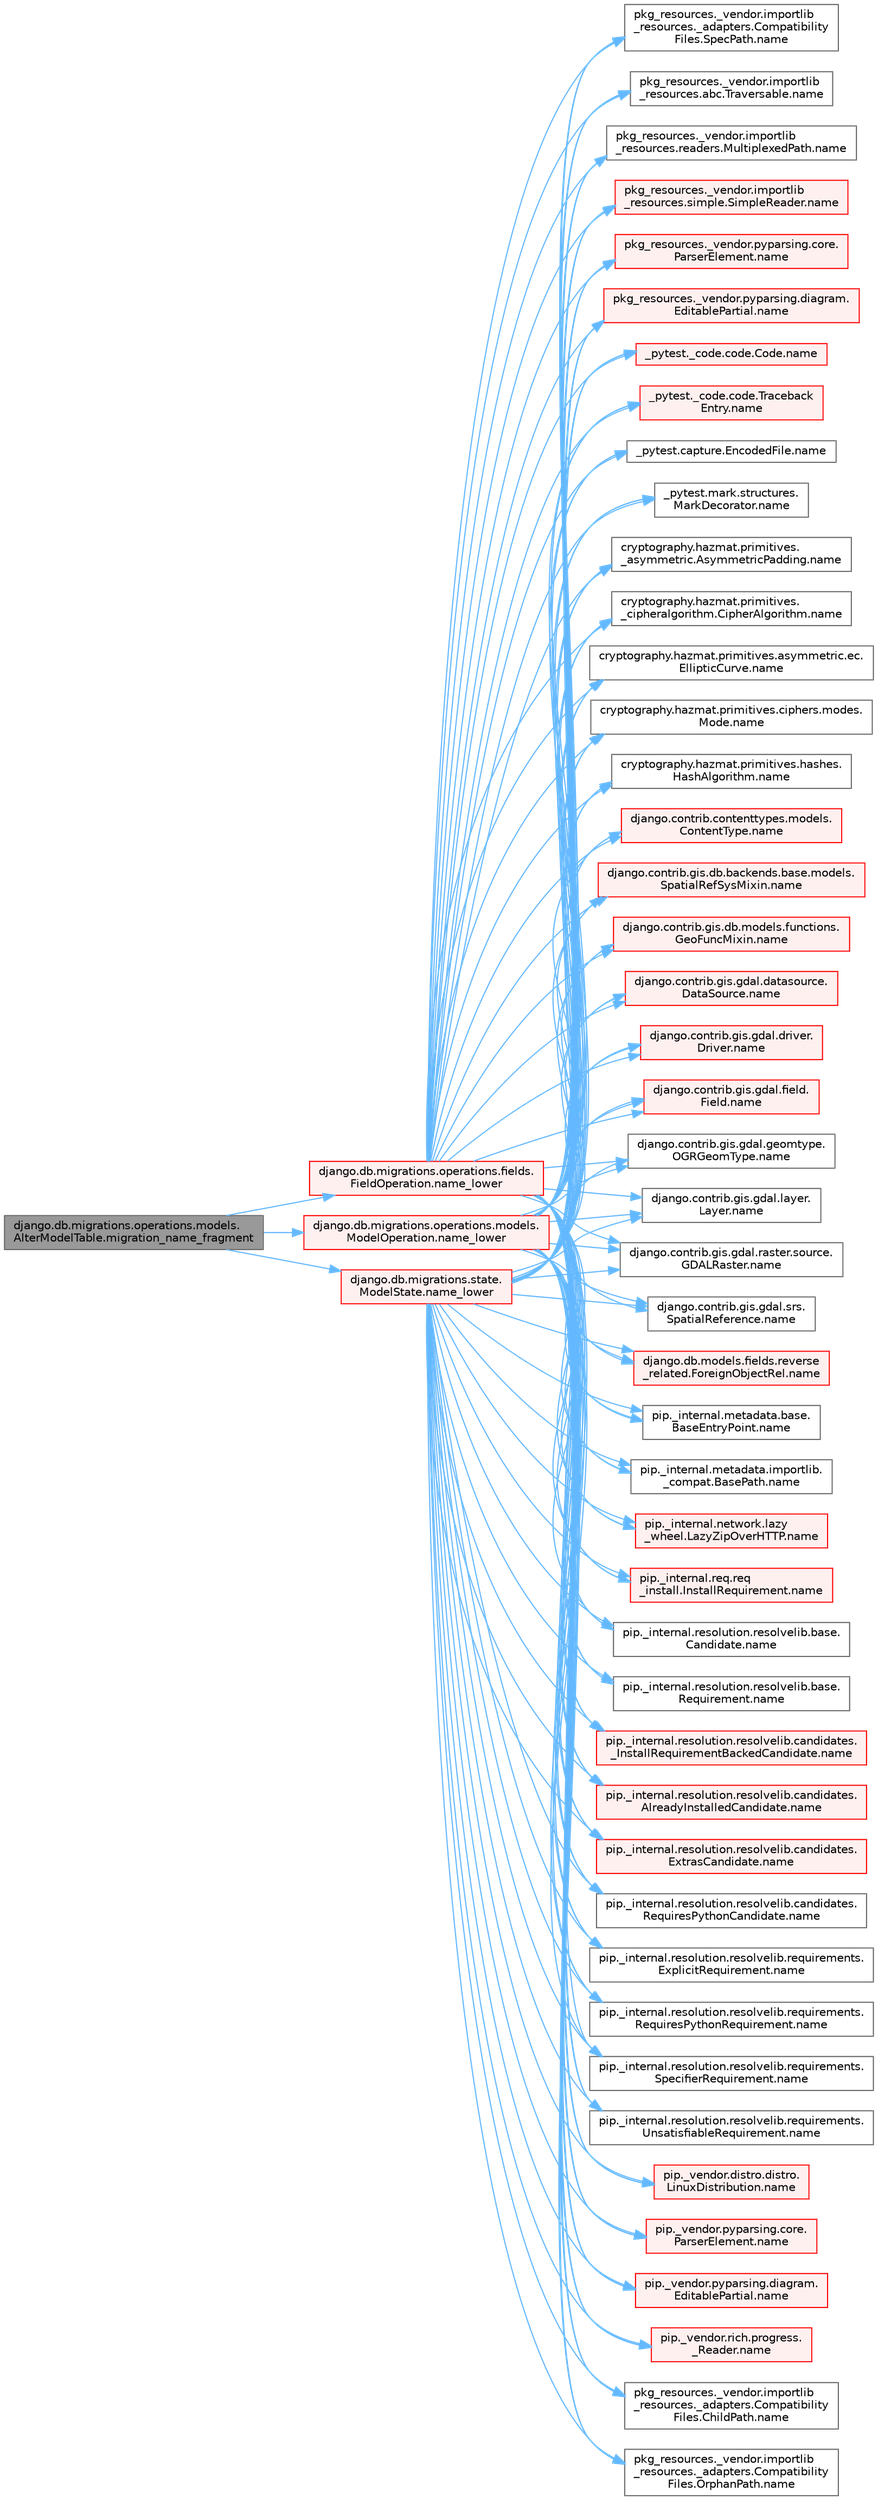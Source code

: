 digraph "django.db.migrations.operations.models.AlterModelTable.migration_name_fragment"
{
 // LATEX_PDF_SIZE
  bgcolor="transparent";
  edge [fontname=Helvetica,fontsize=10,labelfontname=Helvetica,labelfontsize=10];
  node [fontname=Helvetica,fontsize=10,shape=box,height=0.2,width=0.4];
  rankdir="LR";
  Node1 [id="Node000001",label="django.db.migrations.operations.models.\lAlterModelTable.migration_name_fragment",height=0.2,width=0.4,color="gray40", fillcolor="grey60", style="filled", fontcolor="black",tooltip=" "];
  Node1 -> Node2 [id="edge1_Node000001_Node000002",color="steelblue1",style="solid",tooltip=" "];
  Node2 [id="Node000002",label="django.db.migrations.operations.fields.\lFieldOperation.name_lower",height=0.2,width=0.4,color="red", fillcolor="#FFF0F0", style="filled",URL="$classdjango_1_1db_1_1migrations_1_1operations_1_1fields_1_1_field_operation.html#ac2169d25dc9050f0895864f38abc047d",tooltip=" "];
  Node2 -> Node3 [id="edge2_Node000002_Node000003",color="steelblue1",style="solid",tooltip=" "];
  Node3 [id="Node000003",label="_pytest._code.code.Code.name",height=0.2,width=0.4,color="red", fillcolor="#FFF0F0", style="filled",URL="$class__pytest_1_1__code_1_1code_1_1_code.html#a1f3cbc53ca6df4a1bab12183694b6e78",tooltip=" "];
  Node2 -> Node15 [id="edge3_Node000002_Node000015",color="steelblue1",style="solid",tooltip=" "];
  Node15 [id="Node000015",label="_pytest._code.code.Traceback\lEntry.name",height=0.2,width=0.4,color="red", fillcolor="#FFF0F0", style="filled",URL="$class__pytest_1_1__code_1_1code_1_1_traceback_entry.html#a106b95c0753f41669fbfb8ee4c11ad3d",tooltip=" "];
  Node2 -> Node17 [id="edge4_Node000002_Node000017",color="steelblue1",style="solid",tooltip=" "];
  Node17 [id="Node000017",label="_pytest.capture.EncodedFile.name",height=0.2,width=0.4,color="grey40", fillcolor="white", style="filled",URL="$class__pytest_1_1capture_1_1_encoded_file.html#a738c73b5de21c7261d9e51f71e4f0397",tooltip=" "];
  Node2 -> Node18 [id="edge5_Node000002_Node000018",color="steelblue1",style="solid",tooltip=" "];
  Node18 [id="Node000018",label="_pytest.mark.structures.\lMarkDecorator.name",height=0.2,width=0.4,color="grey40", fillcolor="white", style="filled",URL="$class__pytest_1_1mark_1_1structures_1_1_mark_decorator.html#ae8f66760cda125450e0e3bd38689c72f",tooltip=" "];
  Node2 -> Node19 [id="edge6_Node000002_Node000019",color="steelblue1",style="solid",tooltip=" "];
  Node19 [id="Node000019",label="cryptography.hazmat.primitives.\l_asymmetric.AsymmetricPadding.name",height=0.2,width=0.4,color="grey40", fillcolor="white", style="filled",URL="$classcryptography_1_1hazmat_1_1primitives_1_1__asymmetric_1_1_asymmetric_padding.html#a8f72e8284cb336861a873ed5ce0e39b5",tooltip=" "];
  Node2 -> Node20 [id="edge7_Node000002_Node000020",color="steelblue1",style="solid",tooltip=" "];
  Node20 [id="Node000020",label="cryptography.hazmat.primitives.\l_cipheralgorithm.CipherAlgorithm.name",height=0.2,width=0.4,color="grey40", fillcolor="white", style="filled",URL="$classcryptography_1_1hazmat_1_1primitives_1_1__cipheralgorithm_1_1_cipher_algorithm.html#a50567a5c3388450ab7aa883ab34a1ac7",tooltip=" "];
  Node2 -> Node21 [id="edge8_Node000002_Node000021",color="steelblue1",style="solid",tooltip=" "];
  Node21 [id="Node000021",label="cryptography.hazmat.primitives.asymmetric.ec.\lEllipticCurve.name",height=0.2,width=0.4,color="grey40", fillcolor="white", style="filled",URL="$classcryptography_1_1hazmat_1_1primitives_1_1asymmetric_1_1ec_1_1_elliptic_curve.html#a2775c4e945309a6c7ea33dace1698a60",tooltip=" "];
  Node2 -> Node22 [id="edge9_Node000002_Node000022",color="steelblue1",style="solid",tooltip=" "];
  Node22 [id="Node000022",label="cryptography.hazmat.primitives.ciphers.modes.\lMode.name",height=0.2,width=0.4,color="grey40", fillcolor="white", style="filled",URL="$classcryptography_1_1hazmat_1_1primitives_1_1ciphers_1_1modes_1_1_mode.html#a99d93fd1370a2abbb5bb5cffbd5ff0f7",tooltip=" "];
  Node2 -> Node23 [id="edge10_Node000002_Node000023",color="steelblue1",style="solid",tooltip=" "];
  Node23 [id="Node000023",label="cryptography.hazmat.primitives.hashes.\lHashAlgorithm.name",height=0.2,width=0.4,color="grey40", fillcolor="white", style="filled",URL="$classcryptography_1_1hazmat_1_1primitives_1_1hashes_1_1_hash_algorithm.html#a42c7e1582d9b46a015774af9e5cbbb0b",tooltip=" "];
  Node2 -> Node24 [id="edge11_Node000002_Node000024",color="steelblue1",style="solid",tooltip=" "];
  Node24 [id="Node000024",label="django.contrib.contenttypes.models.\lContentType.name",height=0.2,width=0.4,color="red", fillcolor="#FFF0F0", style="filled",URL="$classdjango_1_1contrib_1_1contenttypes_1_1models_1_1_content_type.html#a305b62f56597bb2e4823dcf5e6ccdcf8",tooltip=" "];
  Node2 -> Node26 [id="edge12_Node000002_Node000026",color="steelblue1",style="solid",tooltip=" "];
  Node26 [id="Node000026",label="django.contrib.gis.db.backends.base.models.\lSpatialRefSysMixin.name",height=0.2,width=0.4,color="red", fillcolor="#FFF0F0", style="filled",URL="$classdjango_1_1contrib_1_1gis_1_1db_1_1backends_1_1base_1_1models_1_1_spatial_ref_sys_mixin.html#a56fe36e786b49160249395f453dd1cab",tooltip=" "];
  Node2 -> Node56 [id="edge13_Node000002_Node000056",color="steelblue1",style="solid",tooltip=" "];
  Node56 [id="Node000056",label="django.contrib.gis.db.models.functions.\lGeoFuncMixin.name",height=0.2,width=0.4,color="red", fillcolor="#FFF0F0", style="filled",URL="$classdjango_1_1contrib_1_1gis_1_1db_1_1models_1_1functions_1_1_geo_func_mixin.html#adeeb6b2c9db337396468712e919af622",tooltip=" "];
  Node2 -> Node57 [id="edge14_Node000002_Node000057",color="steelblue1",style="solid",tooltip=" "];
  Node57 [id="Node000057",label="django.contrib.gis.gdal.datasource.\lDataSource.name",height=0.2,width=0.4,color="red", fillcolor="#FFF0F0", style="filled",URL="$classdjango_1_1contrib_1_1gis_1_1gdal_1_1datasource_1_1_data_source.html#aaa98728c7ef6f4d96c689550e8af3ed5",tooltip=" "];
  Node2 -> Node71 [id="edge15_Node000002_Node000071",color="steelblue1",style="solid",tooltip=" "];
  Node71 [id="Node000071",label="django.contrib.gis.gdal.driver.\lDriver.name",height=0.2,width=0.4,color="red", fillcolor="#FFF0F0", style="filled",URL="$classdjango_1_1contrib_1_1gis_1_1gdal_1_1driver_1_1_driver.html#aaa5d4d1b9fd762839db84d1e56e36b7f",tooltip=" "];
  Node2 -> Node72 [id="edge16_Node000002_Node000072",color="steelblue1",style="solid",tooltip=" "];
  Node72 [id="Node000072",label="django.contrib.gis.gdal.field.\lField.name",height=0.2,width=0.4,color="red", fillcolor="#FFF0F0", style="filled",URL="$classdjango_1_1contrib_1_1gis_1_1gdal_1_1field_1_1_field.html#a28a3b0af5006d5abf34d5b1497011368",tooltip=" "];
  Node2 -> Node73 [id="edge17_Node000002_Node000073",color="steelblue1",style="solid",tooltip=" "];
  Node73 [id="Node000073",label="django.contrib.gis.gdal.geomtype.\lOGRGeomType.name",height=0.2,width=0.4,color="grey40", fillcolor="white", style="filled",URL="$classdjango_1_1contrib_1_1gis_1_1gdal_1_1geomtype_1_1_o_g_r_geom_type.html#a719b3100682ab8df79fd8a2484163b8e",tooltip=" "];
  Node2 -> Node74 [id="edge18_Node000002_Node000074",color="steelblue1",style="solid",tooltip=" "];
  Node74 [id="Node000074",label="django.contrib.gis.gdal.layer.\lLayer.name",height=0.2,width=0.4,color="grey40", fillcolor="white", style="filled",URL="$classdjango_1_1contrib_1_1gis_1_1gdal_1_1layer_1_1_layer.html#a53791d8e2fe8b1ca86b426a625e7d66c",tooltip=" "];
  Node2 -> Node75 [id="edge19_Node000002_Node000075",color="steelblue1",style="solid",tooltip=" "];
  Node75 [id="Node000075",label="django.contrib.gis.gdal.raster.source.\lGDALRaster.name",height=0.2,width=0.4,color="grey40", fillcolor="white", style="filled",URL="$classdjango_1_1contrib_1_1gis_1_1gdal_1_1raster_1_1source_1_1_g_d_a_l_raster.html#a6cca2a8eca0ab4ff2e89f0f0cce590d1",tooltip=" "];
  Node2 -> Node76 [id="edge20_Node000002_Node000076",color="steelblue1",style="solid",tooltip=" "];
  Node76 [id="Node000076",label="django.contrib.gis.gdal.srs.\lSpatialReference.name",height=0.2,width=0.4,color="grey40", fillcolor="white", style="filled",URL="$classdjango_1_1contrib_1_1gis_1_1gdal_1_1srs_1_1_spatial_reference.html#ac2c9d37b41ae1a91ca63a7046590d603",tooltip=" "];
  Node2 -> Node77 [id="edge21_Node000002_Node000077",color="steelblue1",style="solid",tooltip=" "];
  Node77 [id="Node000077",label="django.db.models.fields.reverse\l_related.ForeignObjectRel.name",height=0.2,width=0.4,color="red", fillcolor="#FFF0F0", style="filled",URL="$classdjango_1_1db_1_1models_1_1fields_1_1reverse__related_1_1_foreign_object_rel.html#a5c0c2387142987d2c9582e677e90b5d7",tooltip=" "];
  Node2 -> Node390 [id="edge22_Node000002_Node000390",color="steelblue1",style="solid",tooltip=" "];
  Node390 [id="Node000390",label="pip._internal.metadata.base.\lBaseEntryPoint.name",height=0.2,width=0.4,color="grey40", fillcolor="white", style="filled",URL="$classpip_1_1__internal_1_1metadata_1_1base_1_1_base_entry_point.html#acd0c7299966258aeb0876da26520233d",tooltip=" "];
  Node2 -> Node391 [id="edge23_Node000002_Node000391",color="steelblue1",style="solid",tooltip=" "];
  Node391 [id="Node000391",label="pip._internal.metadata.importlib.\l_compat.BasePath.name",height=0.2,width=0.4,color="grey40", fillcolor="white", style="filled",URL="$classpip_1_1__internal_1_1metadata_1_1importlib_1_1__compat_1_1_base_path.html#aa5b4e00be6be00e1bd599909ae50bc00",tooltip=" "];
  Node2 -> Node392 [id="edge24_Node000002_Node000392",color="steelblue1",style="solid",tooltip=" "];
  Node392 [id="Node000392",label="pip._internal.network.lazy\l_wheel.LazyZipOverHTTP.name",height=0.2,width=0.4,color="red", fillcolor="#FFF0F0", style="filled",URL="$classpip_1_1__internal_1_1network_1_1lazy__wheel_1_1_lazy_zip_over_h_t_t_p.html#a59403bb703d375caa6c1dda7573257a1",tooltip=" "];
  Node2 -> Node393 [id="edge25_Node000002_Node000393",color="steelblue1",style="solid",tooltip=" "];
  Node393 [id="Node000393",label="pip._internal.req.req\l_install.InstallRequirement.name",height=0.2,width=0.4,color="red", fillcolor="#FFF0F0", style="filled",URL="$classpip_1_1__internal_1_1req_1_1req__install_1_1_install_requirement.html#a6b019e16ae98576ae64c68e0f5824e34",tooltip=" "];
  Node2 -> Node401 [id="edge26_Node000002_Node000401",color="steelblue1",style="solid",tooltip=" "];
  Node401 [id="Node000401",label="pip._internal.resolution.resolvelib.base.\lCandidate.name",height=0.2,width=0.4,color="grey40", fillcolor="white", style="filled",URL="$classpip_1_1__internal_1_1resolution_1_1resolvelib_1_1base_1_1_candidate.html#a7000e68e912182072a011f9df0c142ee",tooltip=" "];
  Node2 -> Node402 [id="edge27_Node000002_Node000402",color="steelblue1",style="solid",tooltip=" "];
  Node402 [id="Node000402",label="pip._internal.resolution.resolvelib.base.\lRequirement.name",height=0.2,width=0.4,color="grey40", fillcolor="white", style="filled",URL="$classpip_1_1__internal_1_1resolution_1_1resolvelib_1_1base_1_1_requirement.html#a013752876d4b3521f3a087987b443d90",tooltip=" "];
  Node2 -> Node403 [id="edge28_Node000002_Node000403",color="steelblue1",style="solid",tooltip=" "];
  Node403 [id="Node000403",label="pip._internal.resolution.resolvelib.candidates.\l_InstallRequirementBackedCandidate.name",height=0.2,width=0.4,color="red", fillcolor="#FFF0F0", style="filled",URL="$classpip_1_1__internal_1_1resolution_1_1resolvelib_1_1candidates_1_1___install_requirement_backed_candidate.html#a1538a825241b855a4abf51d6bf616cde",tooltip=" "];
  Node2 -> Node487 [id="edge29_Node000002_Node000487",color="steelblue1",style="solid",tooltip=" "];
  Node487 [id="Node000487",label="pip._internal.resolution.resolvelib.candidates.\lAlreadyInstalledCandidate.name",height=0.2,width=0.4,color="red", fillcolor="#FFF0F0", style="filled",URL="$classpip_1_1__internal_1_1resolution_1_1resolvelib_1_1candidates_1_1_already_installed_candidate.html#a0f4ae3f092daa140dc8bda04e8d0f2d0",tooltip=" "];
  Node2 -> Node488 [id="edge30_Node000002_Node000488",color="steelblue1",style="solid",tooltip=" "];
  Node488 [id="Node000488",label="pip._internal.resolution.resolvelib.candidates.\lExtrasCandidate.name",height=0.2,width=0.4,color="red", fillcolor="#FFF0F0", style="filled",URL="$classpip_1_1__internal_1_1resolution_1_1resolvelib_1_1candidates_1_1_extras_candidate.html#a6e13b1ab724cd7af8b22cadb37352b31",tooltip=" "];
  Node2 -> Node526 [id="edge31_Node000002_Node000526",color="steelblue1",style="solid",tooltip=" "];
  Node526 [id="Node000526",label="pip._internal.resolution.resolvelib.candidates.\lRequiresPythonCandidate.name",height=0.2,width=0.4,color="grey40", fillcolor="white", style="filled",URL="$classpip_1_1__internal_1_1resolution_1_1resolvelib_1_1candidates_1_1_requires_python_candidate.html#aeff13058676b07d1b67feed53749d838",tooltip=" "];
  Node2 -> Node527 [id="edge32_Node000002_Node000527",color="steelblue1",style="solid",tooltip=" "];
  Node527 [id="Node000527",label="pip._internal.resolution.resolvelib.requirements.\lExplicitRequirement.name",height=0.2,width=0.4,color="grey40", fillcolor="white", style="filled",URL="$classpip_1_1__internal_1_1resolution_1_1resolvelib_1_1requirements_1_1_explicit_requirement.html#a3e8f9b07c17be864b1a90cc2f5e87b35",tooltip=" "];
  Node2 -> Node528 [id="edge33_Node000002_Node000528",color="steelblue1",style="solid",tooltip=" "];
  Node528 [id="Node000528",label="pip._internal.resolution.resolvelib.requirements.\lRequiresPythonRequirement.name",height=0.2,width=0.4,color="grey40", fillcolor="white", style="filled",URL="$classpip_1_1__internal_1_1resolution_1_1resolvelib_1_1requirements_1_1_requires_python_requirement.html#ac555e717a97ebb38cb2ad735939cf8b8",tooltip=" "];
  Node2 -> Node529 [id="edge34_Node000002_Node000529",color="steelblue1",style="solid",tooltip=" "];
  Node529 [id="Node000529",label="pip._internal.resolution.resolvelib.requirements.\lSpecifierRequirement.name",height=0.2,width=0.4,color="grey40", fillcolor="white", style="filled",URL="$classpip_1_1__internal_1_1resolution_1_1resolvelib_1_1requirements_1_1_specifier_requirement.html#af2ae64f787d166605910d13457564fd9",tooltip=" "];
  Node2 -> Node530 [id="edge35_Node000002_Node000530",color="steelblue1",style="solid",tooltip=" "];
  Node530 [id="Node000530",label="pip._internal.resolution.resolvelib.requirements.\lUnsatisfiableRequirement.name",height=0.2,width=0.4,color="grey40", fillcolor="white", style="filled",URL="$classpip_1_1__internal_1_1resolution_1_1resolvelib_1_1requirements_1_1_unsatisfiable_requirement.html#a78f7012fa925a93d5600232bf2bc9728",tooltip=" "];
  Node2 -> Node531 [id="edge36_Node000002_Node000531",color="steelblue1",style="solid",tooltip=" "];
  Node531 [id="Node000531",label="pip._vendor.distro.distro.\lLinuxDistribution.name",height=0.2,width=0.4,color="red", fillcolor="#FFF0F0", style="filled",URL="$classpip_1_1__vendor_1_1distro_1_1distro_1_1_linux_distribution.html#a0f30009e5f86e89a27bd187e8a759e32",tooltip=" "];
  Node2 -> Node592 [id="edge37_Node000002_Node000592",color="steelblue1",style="solid",tooltip=" "];
  Node592 [id="Node000592",label="pip._vendor.pyparsing.core.\lParserElement.name",height=0.2,width=0.4,color="red", fillcolor="#FFF0F0", style="filled",URL="$classpip_1_1__vendor_1_1pyparsing_1_1core_1_1_parser_element.html#ad7db196655f86eaadabd81c40af25717",tooltip=" "];
  Node2 -> Node690 [id="edge38_Node000002_Node000690",color="steelblue1",style="solid",tooltip=" "];
  Node690 [id="Node000690",label="pip._vendor.pyparsing.diagram.\lEditablePartial.name",height=0.2,width=0.4,color="red", fillcolor="#FFF0F0", style="filled",URL="$classpip_1_1__vendor_1_1pyparsing_1_1diagram_1_1_editable_partial.html#a3c8365249bd6514fce002d62622de581",tooltip=" "];
  Node2 -> Node694 [id="edge39_Node000002_Node000694",color="steelblue1",style="solid",tooltip=" "];
  Node694 [id="Node000694",label="pip._vendor.rich.progress.\l_Reader.name",height=0.2,width=0.4,color="red", fillcolor="#FFF0F0", style="filled",URL="$classpip_1_1__vendor_1_1rich_1_1progress_1_1___reader.html#a545f897ce86cf3e798598cb200357c13",tooltip=" "];
  Node2 -> Node781 [id="edge40_Node000002_Node000781",color="steelblue1",style="solid",tooltip=" "];
  Node781 [id="Node000781",label="pkg_resources._vendor.importlib\l_resources._adapters.Compatibility\lFiles.ChildPath.name",height=0.2,width=0.4,color="grey40", fillcolor="white", style="filled",URL="$classpkg__resources_1_1__vendor_1_1importlib__resources_1_1__adapters_1_1_compatibility_files_1_1_child_path.html#afc94399ed8b98c04ce4e64ba7d938f83",tooltip=" "];
  Node2 -> Node782 [id="edge41_Node000002_Node000782",color="steelblue1",style="solid",tooltip=" "];
  Node782 [id="Node000782",label="pkg_resources._vendor.importlib\l_resources._adapters.Compatibility\lFiles.OrphanPath.name",height=0.2,width=0.4,color="grey40", fillcolor="white", style="filled",URL="$classpkg__resources_1_1__vendor_1_1importlib__resources_1_1__adapters_1_1_compatibility_files_1_1_orphan_path.html#ae9a1eacc3cea7040188062420f00df9b",tooltip=" "];
  Node2 -> Node783 [id="edge42_Node000002_Node000783",color="steelblue1",style="solid",tooltip=" "];
  Node783 [id="Node000783",label="pkg_resources._vendor.importlib\l_resources._adapters.Compatibility\lFiles.SpecPath.name",height=0.2,width=0.4,color="grey40", fillcolor="white", style="filled",URL="$classpkg__resources_1_1__vendor_1_1importlib__resources_1_1__adapters_1_1_compatibility_files_1_1_spec_path.html#a0c35c534c3eb08000540b1e49ea78514",tooltip=" "];
  Node2 -> Node784 [id="edge43_Node000002_Node000784",color="steelblue1",style="solid",tooltip=" "];
  Node784 [id="Node000784",label="pkg_resources._vendor.importlib\l_resources.abc.Traversable.name",height=0.2,width=0.4,color="grey40", fillcolor="white", style="filled",URL="$classpkg__resources_1_1__vendor_1_1importlib__resources_1_1abc_1_1_traversable.html#afe86b0d2fe70d19f7f25feb2a1bf5548",tooltip=" "];
  Node2 -> Node785 [id="edge44_Node000002_Node000785",color="steelblue1",style="solid",tooltip=" "];
  Node785 [id="Node000785",label="pkg_resources._vendor.importlib\l_resources.readers.MultiplexedPath.name",height=0.2,width=0.4,color="grey40", fillcolor="white", style="filled",URL="$classpkg__resources_1_1__vendor_1_1importlib__resources_1_1readers_1_1_multiplexed_path.html#ab768a171abd146d3e614e5f56eac674d",tooltip=" "];
  Node2 -> Node786 [id="edge45_Node000002_Node000786",color="steelblue1",style="solid",tooltip=" "];
  Node786 [id="Node000786",label="pkg_resources._vendor.importlib\l_resources.simple.SimpleReader.name",height=0.2,width=0.4,color="red", fillcolor="#FFF0F0", style="filled",URL="$classpkg__resources_1_1__vendor_1_1importlib__resources_1_1simple_1_1_simple_reader.html#ae1484ce89e0ae5c6a6db9670adc3881e",tooltip=" "];
  Node2 -> Node789 [id="edge46_Node000002_Node000789",color="steelblue1",style="solid",tooltip=" "];
  Node789 [id="Node000789",label="pkg_resources._vendor.pyparsing.core.\lParserElement.name",height=0.2,width=0.4,color="red", fillcolor="#FFF0F0", style="filled",URL="$classpkg__resources_1_1__vendor_1_1pyparsing_1_1core_1_1_parser_element.html#abf3887f5a60cd87875ad9ce57ba0ec6a",tooltip=" "];
  Node2 -> Node790 [id="edge47_Node000002_Node000790",color="steelblue1",style="solid",tooltip=" "];
  Node790 [id="Node000790",label="pkg_resources._vendor.pyparsing.diagram.\lEditablePartial.name",height=0.2,width=0.4,color="red", fillcolor="#FFF0F0", style="filled",URL="$classpkg__resources_1_1__vendor_1_1pyparsing_1_1diagram_1_1_editable_partial.html#a5d76afb03014e0a40acecc3203c5e359",tooltip=" "];
  Node1 -> Node4527 [id="edge48_Node000001_Node004527",color="steelblue1",style="solid",tooltip=" "];
  Node4527 [id="Node004527",label="django.db.migrations.operations.models.\lModelOperation.name_lower",height=0.2,width=0.4,color="red", fillcolor="#FFF0F0", style="filled",URL="$classdjango_1_1db_1_1migrations_1_1operations_1_1models_1_1_model_operation.html#ac9b64e175aa1e66193c14d68e9ca2099",tooltip=" "];
  Node4527 -> Node3 [id="edge49_Node004527_Node000003",color="steelblue1",style="solid",tooltip=" "];
  Node4527 -> Node15 [id="edge50_Node004527_Node000015",color="steelblue1",style="solid",tooltip=" "];
  Node4527 -> Node17 [id="edge51_Node004527_Node000017",color="steelblue1",style="solid",tooltip=" "];
  Node4527 -> Node18 [id="edge52_Node004527_Node000018",color="steelblue1",style="solid",tooltip=" "];
  Node4527 -> Node19 [id="edge53_Node004527_Node000019",color="steelblue1",style="solid",tooltip=" "];
  Node4527 -> Node20 [id="edge54_Node004527_Node000020",color="steelblue1",style="solid",tooltip=" "];
  Node4527 -> Node21 [id="edge55_Node004527_Node000021",color="steelblue1",style="solid",tooltip=" "];
  Node4527 -> Node22 [id="edge56_Node004527_Node000022",color="steelblue1",style="solid",tooltip=" "];
  Node4527 -> Node23 [id="edge57_Node004527_Node000023",color="steelblue1",style="solid",tooltip=" "];
  Node4527 -> Node24 [id="edge58_Node004527_Node000024",color="steelblue1",style="solid",tooltip=" "];
  Node4527 -> Node26 [id="edge59_Node004527_Node000026",color="steelblue1",style="solid",tooltip=" "];
  Node4527 -> Node56 [id="edge60_Node004527_Node000056",color="steelblue1",style="solid",tooltip=" "];
  Node4527 -> Node57 [id="edge61_Node004527_Node000057",color="steelblue1",style="solid",tooltip=" "];
  Node4527 -> Node71 [id="edge62_Node004527_Node000071",color="steelblue1",style="solid",tooltip=" "];
  Node4527 -> Node72 [id="edge63_Node004527_Node000072",color="steelblue1",style="solid",tooltip=" "];
  Node4527 -> Node73 [id="edge64_Node004527_Node000073",color="steelblue1",style="solid",tooltip=" "];
  Node4527 -> Node74 [id="edge65_Node004527_Node000074",color="steelblue1",style="solid",tooltip=" "];
  Node4527 -> Node75 [id="edge66_Node004527_Node000075",color="steelblue1",style="solid",tooltip=" "];
  Node4527 -> Node76 [id="edge67_Node004527_Node000076",color="steelblue1",style="solid",tooltip=" "];
  Node4527 -> Node77 [id="edge68_Node004527_Node000077",color="steelblue1",style="solid",tooltip=" "];
  Node4527 -> Node390 [id="edge69_Node004527_Node000390",color="steelblue1",style="solid",tooltip=" "];
  Node4527 -> Node391 [id="edge70_Node004527_Node000391",color="steelblue1",style="solid",tooltip=" "];
  Node4527 -> Node392 [id="edge71_Node004527_Node000392",color="steelblue1",style="solid",tooltip=" "];
  Node4527 -> Node393 [id="edge72_Node004527_Node000393",color="steelblue1",style="solid",tooltip=" "];
  Node4527 -> Node401 [id="edge73_Node004527_Node000401",color="steelblue1",style="solid",tooltip=" "];
  Node4527 -> Node402 [id="edge74_Node004527_Node000402",color="steelblue1",style="solid",tooltip=" "];
  Node4527 -> Node403 [id="edge75_Node004527_Node000403",color="steelblue1",style="solid",tooltip=" "];
  Node4527 -> Node487 [id="edge76_Node004527_Node000487",color="steelblue1",style="solid",tooltip=" "];
  Node4527 -> Node488 [id="edge77_Node004527_Node000488",color="steelblue1",style="solid",tooltip=" "];
  Node4527 -> Node526 [id="edge78_Node004527_Node000526",color="steelblue1",style="solid",tooltip=" "];
  Node4527 -> Node527 [id="edge79_Node004527_Node000527",color="steelblue1",style="solid",tooltip=" "];
  Node4527 -> Node528 [id="edge80_Node004527_Node000528",color="steelblue1",style="solid",tooltip=" "];
  Node4527 -> Node529 [id="edge81_Node004527_Node000529",color="steelblue1",style="solid",tooltip=" "];
  Node4527 -> Node530 [id="edge82_Node004527_Node000530",color="steelblue1",style="solid",tooltip=" "];
  Node4527 -> Node531 [id="edge83_Node004527_Node000531",color="steelblue1",style="solid",tooltip=" "];
  Node4527 -> Node592 [id="edge84_Node004527_Node000592",color="steelblue1",style="solid",tooltip=" "];
  Node4527 -> Node690 [id="edge85_Node004527_Node000690",color="steelblue1",style="solid",tooltip=" "];
  Node4527 -> Node694 [id="edge86_Node004527_Node000694",color="steelblue1",style="solid",tooltip=" "];
  Node4527 -> Node781 [id="edge87_Node004527_Node000781",color="steelblue1",style="solid",tooltip=" "];
  Node4527 -> Node782 [id="edge88_Node004527_Node000782",color="steelblue1",style="solid",tooltip=" "];
  Node4527 -> Node783 [id="edge89_Node004527_Node000783",color="steelblue1",style="solid",tooltip=" "];
  Node4527 -> Node784 [id="edge90_Node004527_Node000784",color="steelblue1",style="solid",tooltip=" "];
  Node4527 -> Node785 [id="edge91_Node004527_Node000785",color="steelblue1",style="solid",tooltip=" "];
  Node4527 -> Node786 [id="edge92_Node004527_Node000786",color="steelblue1",style="solid",tooltip=" "];
  Node4527 -> Node789 [id="edge93_Node004527_Node000789",color="steelblue1",style="solid",tooltip=" "];
  Node4527 -> Node790 [id="edge94_Node004527_Node000790",color="steelblue1",style="solid",tooltip=" "];
  Node1 -> Node4528 [id="edge95_Node000001_Node004528",color="steelblue1",style="solid",tooltip=" "];
  Node4528 [id="Node004528",label="django.db.migrations.state.\lModelState.name_lower",height=0.2,width=0.4,color="red", fillcolor="#FFF0F0", style="filled",URL="$classdjango_1_1db_1_1migrations_1_1state_1_1_model_state.html#a8212f16637dc794281b4fa09cd1d11a0",tooltip=" "];
  Node4528 -> Node3 [id="edge96_Node004528_Node000003",color="steelblue1",style="solid",tooltip=" "];
  Node4528 -> Node15 [id="edge97_Node004528_Node000015",color="steelblue1",style="solid",tooltip=" "];
  Node4528 -> Node17 [id="edge98_Node004528_Node000017",color="steelblue1",style="solid",tooltip=" "];
  Node4528 -> Node18 [id="edge99_Node004528_Node000018",color="steelblue1",style="solid",tooltip=" "];
  Node4528 -> Node19 [id="edge100_Node004528_Node000019",color="steelblue1",style="solid",tooltip=" "];
  Node4528 -> Node20 [id="edge101_Node004528_Node000020",color="steelblue1",style="solid",tooltip=" "];
  Node4528 -> Node21 [id="edge102_Node004528_Node000021",color="steelblue1",style="solid",tooltip=" "];
  Node4528 -> Node22 [id="edge103_Node004528_Node000022",color="steelblue1",style="solid",tooltip=" "];
  Node4528 -> Node23 [id="edge104_Node004528_Node000023",color="steelblue1",style="solid",tooltip=" "];
  Node4528 -> Node24 [id="edge105_Node004528_Node000024",color="steelblue1",style="solid",tooltip=" "];
  Node4528 -> Node26 [id="edge106_Node004528_Node000026",color="steelblue1",style="solid",tooltip=" "];
  Node4528 -> Node56 [id="edge107_Node004528_Node000056",color="steelblue1",style="solid",tooltip=" "];
  Node4528 -> Node57 [id="edge108_Node004528_Node000057",color="steelblue1",style="solid",tooltip=" "];
  Node4528 -> Node71 [id="edge109_Node004528_Node000071",color="steelblue1",style="solid",tooltip=" "];
  Node4528 -> Node72 [id="edge110_Node004528_Node000072",color="steelblue1",style="solid",tooltip=" "];
  Node4528 -> Node73 [id="edge111_Node004528_Node000073",color="steelblue1",style="solid",tooltip=" "];
  Node4528 -> Node74 [id="edge112_Node004528_Node000074",color="steelblue1",style="solid",tooltip=" "];
  Node4528 -> Node75 [id="edge113_Node004528_Node000075",color="steelblue1",style="solid",tooltip=" "];
  Node4528 -> Node76 [id="edge114_Node004528_Node000076",color="steelblue1",style="solid",tooltip=" "];
  Node4528 -> Node77 [id="edge115_Node004528_Node000077",color="steelblue1",style="solid",tooltip=" "];
  Node4528 -> Node390 [id="edge116_Node004528_Node000390",color="steelblue1",style="solid",tooltip=" "];
  Node4528 -> Node391 [id="edge117_Node004528_Node000391",color="steelblue1",style="solid",tooltip=" "];
  Node4528 -> Node392 [id="edge118_Node004528_Node000392",color="steelblue1",style="solid",tooltip=" "];
  Node4528 -> Node393 [id="edge119_Node004528_Node000393",color="steelblue1",style="solid",tooltip=" "];
  Node4528 -> Node401 [id="edge120_Node004528_Node000401",color="steelblue1",style="solid",tooltip=" "];
  Node4528 -> Node402 [id="edge121_Node004528_Node000402",color="steelblue1",style="solid",tooltip=" "];
  Node4528 -> Node403 [id="edge122_Node004528_Node000403",color="steelblue1",style="solid",tooltip=" "];
  Node4528 -> Node487 [id="edge123_Node004528_Node000487",color="steelblue1",style="solid",tooltip=" "];
  Node4528 -> Node488 [id="edge124_Node004528_Node000488",color="steelblue1",style="solid",tooltip=" "];
  Node4528 -> Node526 [id="edge125_Node004528_Node000526",color="steelblue1",style="solid",tooltip=" "];
  Node4528 -> Node527 [id="edge126_Node004528_Node000527",color="steelblue1",style="solid",tooltip=" "];
  Node4528 -> Node528 [id="edge127_Node004528_Node000528",color="steelblue1",style="solid",tooltip=" "];
  Node4528 -> Node529 [id="edge128_Node004528_Node000529",color="steelblue1",style="solid",tooltip=" "];
  Node4528 -> Node530 [id="edge129_Node004528_Node000530",color="steelblue1",style="solid",tooltip=" "];
  Node4528 -> Node531 [id="edge130_Node004528_Node000531",color="steelblue1",style="solid",tooltip=" "];
  Node4528 -> Node592 [id="edge131_Node004528_Node000592",color="steelblue1",style="solid",tooltip=" "];
  Node4528 -> Node690 [id="edge132_Node004528_Node000690",color="steelblue1",style="solid",tooltip=" "];
  Node4528 -> Node694 [id="edge133_Node004528_Node000694",color="steelblue1",style="solid",tooltip=" "];
  Node4528 -> Node781 [id="edge134_Node004528_Node000781",color="steelblue1",style="solid",tooltip=" "];
  Node4528 -> Node782 [id="edge135_Node004528_Node000782",color="steelblue1",style="solid",tooltip=" "];
  Node4528 -> Node783 [id="edge136_Node004528_Node000783",color="steelblue1",style="solid",tooltip=" "];
  Node4528 -> Node784 [id="edge137_Node004528_Node000784",color="steelblue1",style="solid",tooltip=" "];
  Node4528 -> Node785 [id="edge138_Node004528_Node000785",color="steelblue1",style="solid",tooltip=" "];
  Node4528 -> Node786 [id="edge139_Node004528_Node000786",color="steelblue1",style="solid",tooltip=" "];
  Node4528 -> Node789 [id="edge140_Node004528_Node000789",color="steelblue1",style="solid",tooltip=" "];
  Node4528 -> Node790 [id="edge141_Node004528_Node000790",color="steelblue1",style="solid",tooltip=" "];
}
